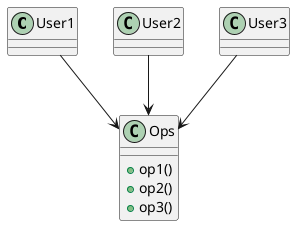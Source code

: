 @startuml

'skinparam linetype ortho

class User1 {}

class User2 {}

class User3 {}

class Ops {
  + op1()
  + op2()
  + op3()
}

User1 --> Ops
User2 --> Ops
User3 --> Ops

@enduml
